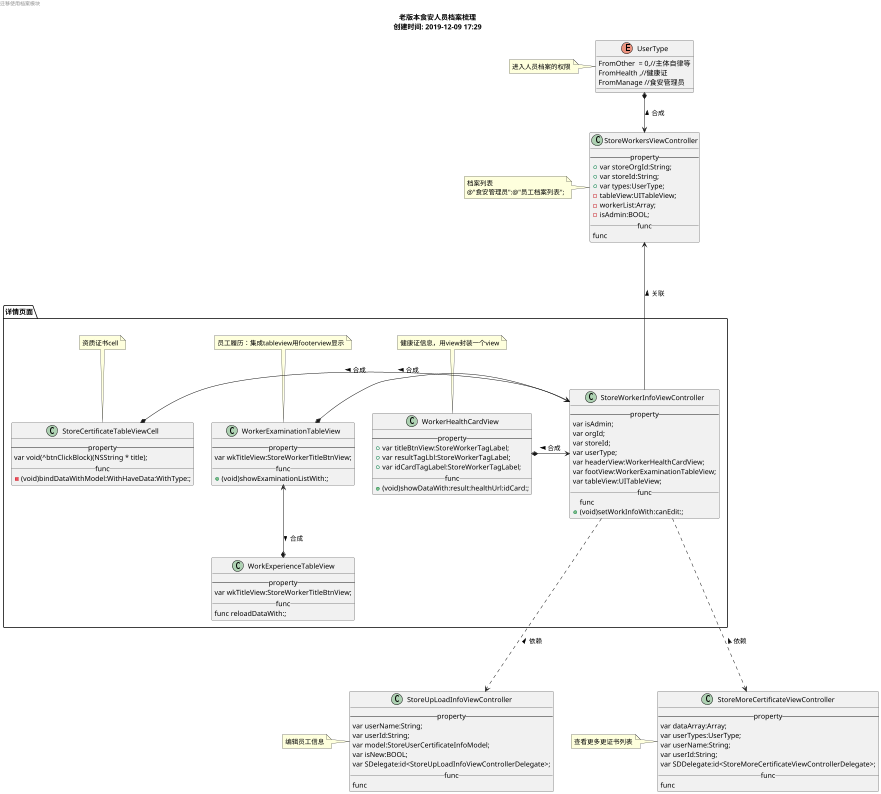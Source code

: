 @startuml
scale 0.5
page 1x1
title
    老版本食安人员档案梳理
    创建时间: 2019-12-09 17:29
    endtitle
    left header
        迁移使用档案模块
    endheader

    enum "UserType" as usertype {
        FromOther  = 0,//主体自律等
        FromHealth ,//健康证
        FromManage //食安管理员
    }

    class "StoreWorkersViewController" as workervc {
        -- property --
        + var storeOrgId:String;
        + var storeId:String;
        + var types:UserType;
        - tableView:UITableView;
        - workerList:Array;
        - isAdmin:BOOL;
        __func__
        func
    }

    'package，node，folder，frame，cloud，database'
    folder "详情页面" as detailpkg{
        class "StoreWorkerInfoViewController" as infovc {
            -- property --
            var isAdmin;
            var orgId;
            var storeId;
            var userType;
            var headerView:WorkerHealthCardView;
            var footView:WorkerExaminationTableView;
            var tableView:UITableView;
            __func__
            func
            +(void)setWorkInfoWith:canEdit:;
        }
        class "WorkerHealthCardView" as headerview {
            -- property --
            + var titleBtnView:StoreWorkerTagLabel;
            + var resultTagLbl:StoreWorkerTagLabel;
            + var idCardTagLabel:StoreWorkerTagLabel;
            __func__
            +(void)showDataWith:result:healthUrl:idCard:;
        }

        class "WorkerExaminationTableView" as footerview {
            -- property --
            var wkTitleView:StoreWorkerTitleBtnView;
            __func__
            +(void)showExaminationListWith:;
        }

        class "WorkExperienceTableView" as careerview {
            -- property --
            var wkTitleView:StoreWorkerTitleBtnView;
            __func__
            func reloadDataWith:;
        }
        class "StoreCertificateTableViewCell" as cercellview {
            -- property --
            var void(^btnClickBlock)(NSString * title);
            __func__
            - (void)bindDataWithModel:WithHaveData:WithType:;
        }

        note top of headerview
            健康证信息，用view封装一个view
        end note
        note top of footerview
            员工履历：集成tableview用footerview显示
        end note

        note top of cercellview
            资质证书cell
        end note

        headerview *--left-> infovc:合成 <
        cercellview *-right-> infovc:合成 <
        footerview *-left-> infovc:合成 <
        careerview *-up-> footerview:合成 <

    }

    class "StoreUpLoadInfoViewController" as infoeditvc {
        -- property --
        var userName:String;
        var userId:String;
        var model:StoreUserCertificateInfoModel;
        var isNew:BOOL;
        var SDelegate:id<StoreUpLoadInfoViewControllerDelegate>;
        __func__
        func
    }
    class "StoreMoreCertificateViewController" as morecervc {
        -- property --
        var dataArray:Array;
        var userTypes:UserType;
        var userName:String;
        var userId:String;
        var SDDelegate:id<StoreMoreCertificateViewControllerDelegate>;
        __func__
        func
    }



    note left of usertype
        进入人员档案的权限
    end note

    note left of infoeditvc
        编辑员工信息
    end note
    note left of workervc
        档案列表
        @"食安管理员":@"员工档案列表";
    end note

    note left of morecervc
        查看更多更证书列表
    end note



    '关系
    usertype *--> workervc:合成 <
    workervc <---- infovc:关联 <

    infovc ...down.> infoeditvc:依赖 <
    infovc ...down.> morecervc:依赖 <


    @enduml
